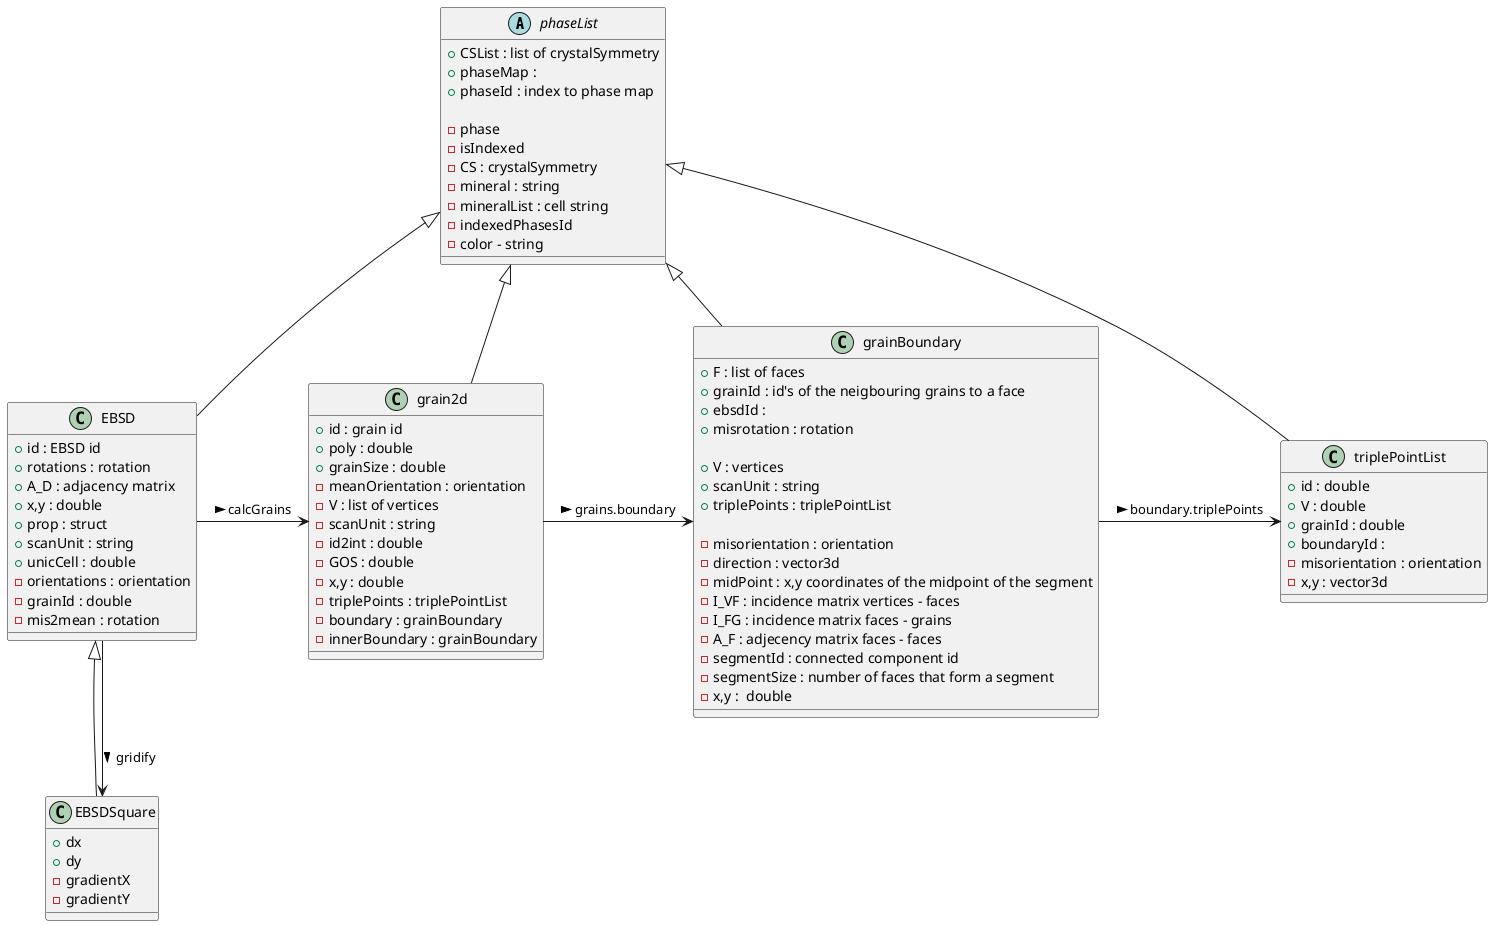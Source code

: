 @startuml

abstract class phaseList {
 + CSList : list of crystalSymmetry
 + phaseMap :
 + phaseId : index to phase map

 - phase
 - isIndexed
 - CS : crystalSymmetry
 - mineral : string
 - mineralList : cell string
 - indexedPhasesId
 - color - string
}

class EBSD {
 + id : EBSD id
 + rotations : rotation
 + A_D : adjacency matrix
 + x,y : double
 + prop : struct
 + scanUnit : string
 + unicCell : double
 - orientations : orientation
 - grainId : double
 - mis2mean : rotation
}



class grain2d {
 + id : grain id
 + poly : double
 + grainSize : double
 - meanOrientation : orientation
 - V : list of vertices
 - scanUnit : string
 - id2int : double
 - GOS : double
 - x,y : double
 - triplePoints : triplePointList
 - boundary : grainBoundary
 - innerBoundary : grainBoundary
}

class grainBoundary {
 + F : list of faces
 + grainId : id's of the neigbouring grains to a face
 + ebsdId :
 + misrotation : rotation

 +V : vertices
 +scanUnit : string
 +triplePoints : triplePointList

 -misorientation : orientation
 -direction : vector3d
 -midPoint : x,y coordinates of the midpoint of the segment
 -I_VF : incidence matrix vertices - faces
 -I_FG : incidence matrix faces - grains
 -A_F : adjecency matrix faces - faces
 -segmentId : connected component id
 -segmentSize : number of faces that form a segment
 -x,y :  double
}

class triplePointList {
 +id : double
 +V : double
 +grainId : double
 +boundaryId :
 -misorientation : orientation
 -x,y : vector3d
}

class EBSDSquare {
 +dx
 +dy
 -gradientX
 -gradientY
}

EBSD -up-|> phaseList
EBSDSquare -up-|> EBSD
grain2d -up-|> phaseList
grainBoundary -up-|> phaseList
triplePointList -up-|> phaseList

EBSD --> EBSDSquare :> gridify
EBSD -right-> grain2d :> calcGrains
grain2d -right-> grainBoundary :> grains.boundary
grainBoundary -right-> triplePointList :> boundary.triplePoints

@enduml
